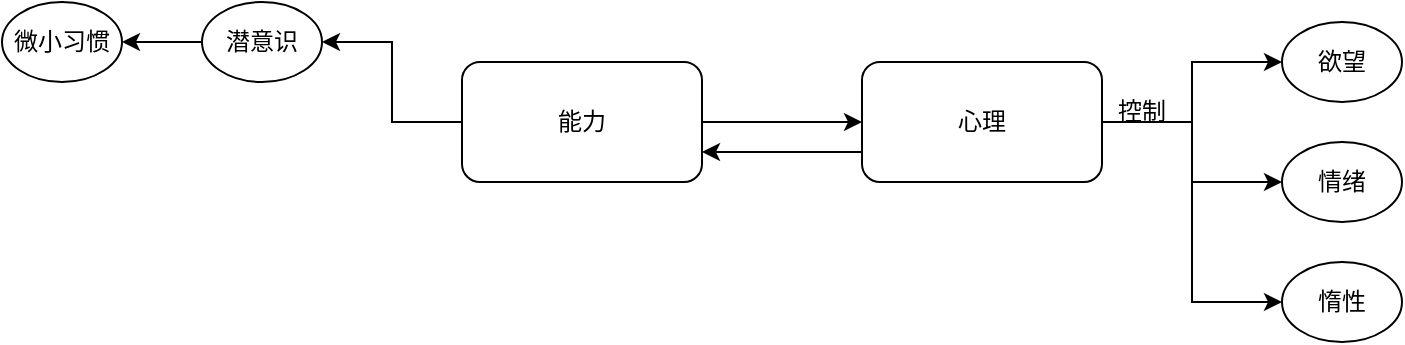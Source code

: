 <mxfile version="20.5.2" type="github">
  <diagram id="0wAhfKJ8misqVIhNuwWv" name="第 1 页">
    <mxGraphModel dx="1185" dy="667" grid="1" gridSize="10" guides="1" tooltips="1" connect="1" arrows="1" fold="1" page="1" pageScale="1" pageWidth="400000" pageHeight="300000" math="0" shadow="0">
      <root>
        <mxCell id="0" />
        <mxCell id="1" parent="0" />
        <mxCell id="HpDBfRkbDc8qKu7DJIjY-3" value="" style="edgeStyle=orthogonalEdgeStyle;rounded=0;orthogonalLoop=1;jettySize=auto;html=1;" edge="1" parent="1" source="HpDBfRkbDc8qKu7DJIjY-1" target="HpDBfRkbDc8qKu7DJIjY-2">
          <mxGeometry relative="1" as="geometry" />
        </mxCell>
        <mxCell id="HpDBfRkbDc8qKu7DJIjY-13" style="edgeStyle=orthogonalEdgeStyle;rounded=0;orthogonalLoop=1;jettySize=auto;html=1;exitX=0;exitY=0.5;exitDx=0;exitDy=0;entryX=1;entryY=0.5;entryDx=0;entryDy=0;" edge="1" parent="1" source="HpDBfRkbDc8qKu7DJIjY-1" target="HpDBfRkbDc8qKu7DJIjY-12">
          <mxGeometry relative="1" as="geometry" />
        </mxCell>
        <mxCell id="HpDBfRkbDc8qKu7DJIjY-1" value="能力" style="rounded=1;whiteSpace=wrap;html=1;" vertex="1" parent="1">
          <mxGeometry x="520" y="1420" width="120" height="60" as="geometry" />
        </mxCell>
        <mxCell id="HpDBfRkbDc8qKu7DJIjY-4" style="edgeStyle=orthogonalEdgeStyle;rounded=0;orthogonalLoop=1;jettySize=auto;html=1;exitX=0;exitY=0.75;exitDx=0;exitDy=0;entryX=1;entryY=0.75;entryDx=0;entryDy=0;" edge="1" parent="1" source="HpDBfRkbDc8qKu7DJIjY-2" target="HpDBfRkbDc8qKu7DJIjY-1">
          <mxGeometry relative="1" as="geometry" />
        </mxCell>
        <mxCell id="HpDBfRkbDc8qKu7DJIjY-8" style="edgeStyle=orthogonalEdgeStyle;rounded=0;orthogonalLoop=1;jettySize=auto;html=1;exitX=1;exitY=0.5;exitDx=0;exitDy=0;entryX=0;entryY=0.5;entryDx=0;entryDy=0;" edge="1" parent="1" source="HpDBfRkbDc8qKu7DJIjY-2" target="HpDBfRkbDc8qKu7DJIjY-5">
          <mxGeometry relative="1" as="geometry" />
        </mxCell>
        <mxCell id="HpDBfRkbDc8qKu7DJIjY-9" style="edgeStyle=orthogonalEdgeStyle;rounded=0;orthogonalLoop=1;jettySize=auto;html=1;exitX=1;exitY=0.5;exitDx=0;exitDy=0;" edge="1" parent="1" source="HpDBfRkbDc8qKu7DJIjY-2" target="HpDBfRkbDc8qKu7DJIjY-6">
          <mxGeometry relative="1" as="geometry" />
        </mxCell>
        <mxCell id="HpDBfRkbDc8qKu7DJIjY-16" style="edgeStyle=orthogonalEdgeStyle;rounded=0;orthogonalLoop=1;jettySize=auto;html=1;exitX=1;exitY=0.5;exitDx=0;exitDy=0;entryX=0;entryY=0.5;entryDx=0;entryDy=0;" edge="1" parent="1" source="HpDBfRkbDc8qKu7DJIjY-2" target="HpDBfRkbDc8qKu7DJIjY-15">
          <mxGeometry relative="1" as="geometry" />
        </mxCell>
        <mxCell id="HpDBfRkbDc8qKu7DJIjY-2" value="心理" style="whiteSpace=wrap;html=1;rounded=1;" vertex="1" parent="1">
          <mxGeometry x="720" y="1420" width="120" height="60" as="geometry" />
        </mxCell>
        <mxCell id="HpDBfRkbDc8qKu7DJIjY-5" value="欲望" style="ellipse;whiteSpace=wrap;html=1;" vertex="1" parent="1">
          <mxGeometry x="930" y="1400" width="60" height="40" as="geometry" />
        </mxCell>
        <mxCell id="HpDBfRkbDc8qKu7DJIjY-6" value="情绪" style="ellipse;whiteSpace=wrap;html=1;" vertex="1" parent="1">
          <mxGeometry x="930" y="1460" width="60" height="40" as="geometry" />
        </mxCell>
        <mxCell id="HpDBfRkbDc8qKu7DJIjY-7" value="微小习惯" style="ellipse;whiteSpace=wrap;html=1;" vertex="1" parent="1">
          <mxGeometry x="290" y="1390" width="60" height="40" as="geometry" />
        </mxCell>
        <mxCell id="HpDBfRkbDc8qKu7DJIjY-10" value="控制&lt;br&gt;" style="text;html=1;strokeColor=none;fillColor=none;align=center;verticalAlign=middle;whiteSpace=wrap;rounded=0;" vertex="1" parent="1">
          <mxGeometry x="830" y="1430" width="60" height="30" as="geometry" />
        </mxCell>
        <mxCell id="HpDBfRkbDc8qKu7DJIjY-14" style="edgeStyle=orthogonalEdgeStyle;rounded=0;orthogonalLoop=1;jettySize=auto;html=1;exitX=0;exitY=0.5;exitDx=0;exitDy=0;" edge="1" parent="1" source="HpDBfRkbDc8qKu7DJIjY-12" target="HpDBfRkbDc8qKu7DJIjY-7">
          <mxGeometry relative="1" as="geometry" />
        </mxCell>
        <mxCell id="HpDBfRkbDc8qKu7DJIjY-12" value="潜意识" style="ellipse;whiteSpace=wrap;html=1;" vertex="1" parent="1">
          <mxGeometry x="390" y="1390" width="60" height="40" as="geometry" />
        </mxCell>
        <mxCell id="HpDBfRkbDc8qKu7DJIjY-15" value="惰性" style="ellipse;whiteSpace=wrap;html=1;" vertex="1" parent="1">
          <mxGeometry x="930" y="1520" width="60" height="40" as="geometry" />
        </mxCell>
      </root>
    </mxGraphModel>
  </diagram>
</mxfile>
